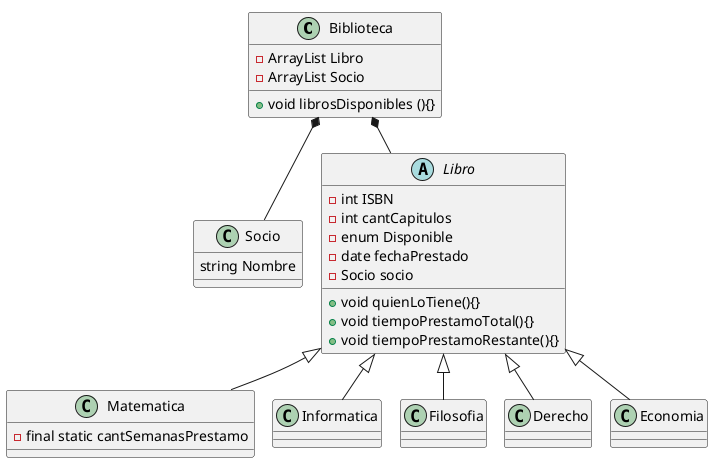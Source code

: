 @startuml

!pragma layout smetana

class Biblioteca{
- ArrayList Libro
-ArrayList Socio
+ void librosDisponibles (){}

}

class Socio{
string Nombre
}
abstract class Libro{
- int ISBN
- int cantCapitulos
- enum Disponible
- date fechaPrestado
- Socio socio

+ void quienLoTiene(){}
+ void tiempoPrestamoTotal(){}
+ void tiempoPrestamoRestante(){}
}
class Matematica extends Libro{
- final static cantSemanasPrestamo
}
class Informatica extends Libro
class Filosofia extends Libro
class Derecho extends Libro
class Economia extends Libro

Biblioteca *-- Libro
Biblioteca *-- Socio

@enduml